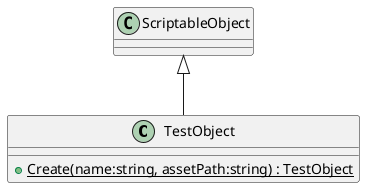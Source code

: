 @startuml
class TestObject {
    + {static} Create(name:string, assetPath:string) : TestObject
}
ScriptableObject <|-- TestObject
@enduml
